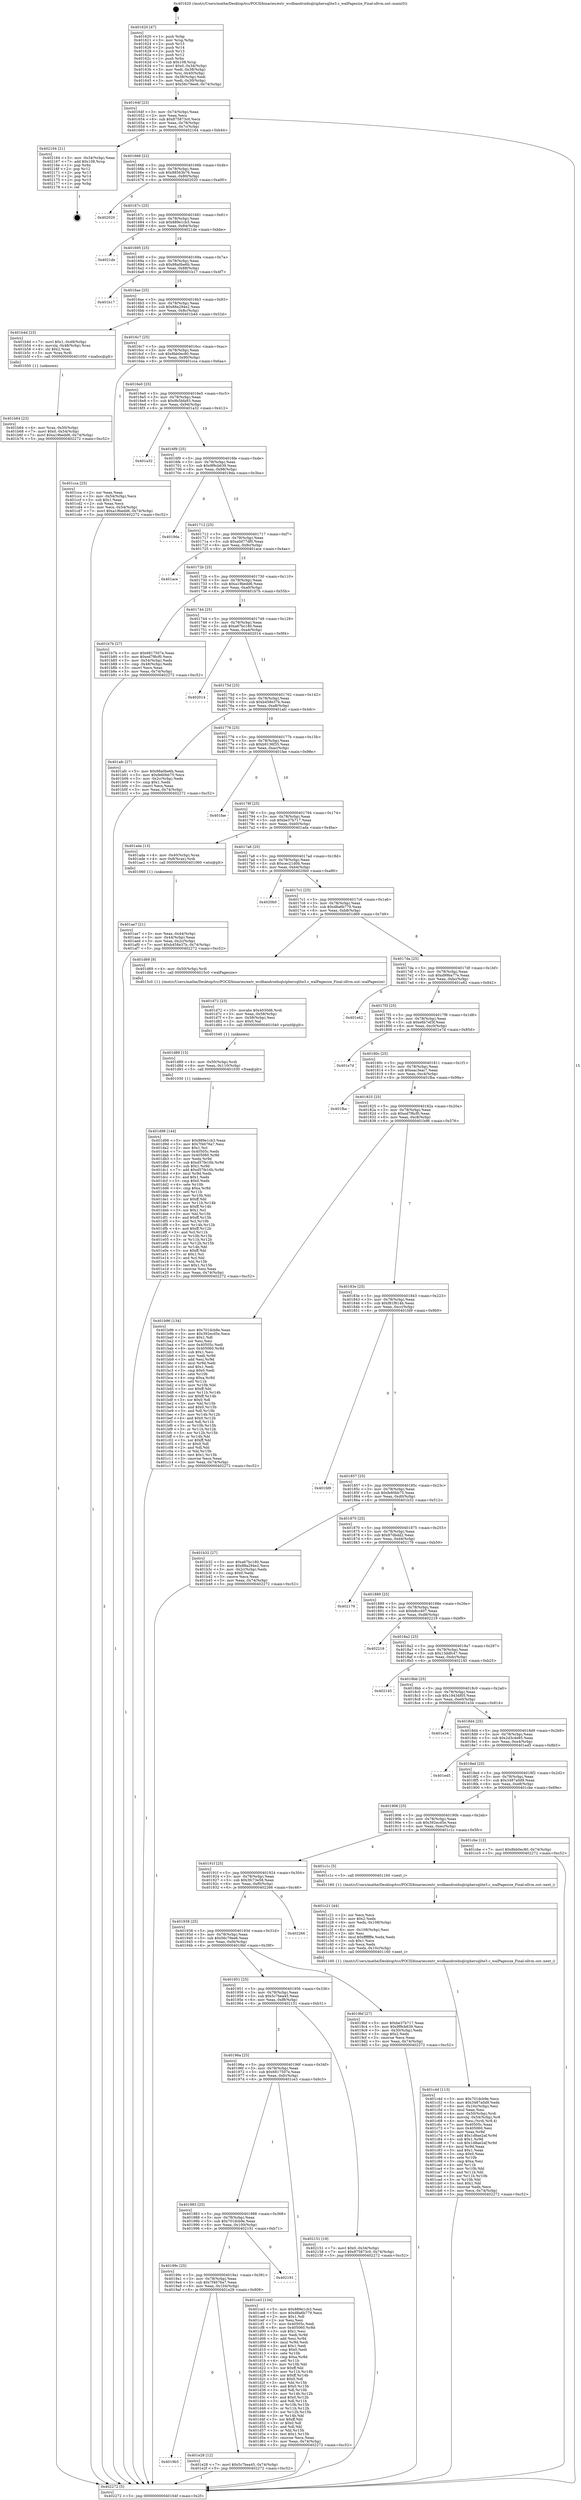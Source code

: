 digraph "0x401620" {
  label = "0x401620 (/mnt/c/Users/mathe/Desktop/tcc/POCII/binaries/extr_wcdbandroidsqlciphersqlite3.c_walPagesize_Final-ollvm.out::main(0))"
  labelloc = "t"
  node[shape=record]

  Entry [label="",width=0.3,height=0.3,shape=circle,fillcolor=black,style=filled]
  "0x40164f" [label="{
     0x40164f [23]\l
     | [instrs]\l
     &nbsp;&nbsp;0x40164f \<+3\>: mov -0x74(%rbp),%eax\l
     &nbsp;&nbsp;0x401652 \<+2\>: mov %eax,%ecx\l
     &nbsp;&nbsp;0x401654 \<+6\>: sub $0x875873c0,%ecx\l
     &nbsp;&nbsp;0x40165a \<+3\>: mov %eax,-0x78(%rbp)\l
     &nbsp;&nbsp;0x40165d \<+3\>: mov %ecx,-0x7c(%rbp)\l
     &nbsp;&nbsp;0x401660 \<+6\>: je 0000000000402164 \<main+0xb44\>\l
  }"]
  "0x402164" [label="{
     0x402164 [21]\l
     | [instrs]\l
     &nbsp;&nbsp;0x402164 \<+3\>: mov -0x34(%rbp),%eax\l
     &nbsp;&nbsp;0x402167 \<+7\>: add $0x108,%rsp\l
     &nbsp;&nbsp;0x40216e \<+1\>: pop %rbx\l
     &nbsp;&nbsp;0x40216f \<+2\>: pop %r12\l
     &nbsp;&nbsp;0x402171 \<+2\>: pop %r13\l
     &nbsp;&nbsp;0x402173 \<+2\>: pop %r14\l
     &nbsp;&nbsp;0x402175 \<+2\>: pop %r15\l
     &nbsp;&nbsp;0x402177 \<+1\>: pop %rbp\l
     &nbsp;&nbsp;0x402178 \<+1\>: ret\l
  }"]
  "0x401666" [label="{
     0x401666 [22]\l
     | [instrs]\l
     &nbsp;&nbsp;0x401666 \<+5\>: jmp 000000000040166b \<main+0x4b\>\l
     &nbsp;&nbsp;0x40166b \<+3\>: mov -0x78(%rbp),%eax\l
     &nbsp;&nbsp;0x40166e \<+5\>: sub $0x88563b76,%eax\l
     &nbsp;&nbsp;0x401673 \<+3\>: mov %eax,-0x80(%rbp)\l
     &nbsp;&nbsp;0x401676 \<+6\>: je 0000000000402020 \<main+0xa00\>\l
  }"]
  Exit [label="",width=0.3,height=0.3,shape=circle,fillcolor=black,style=filled,peripheries=2]
  "0x402020" [label="{
     0x402020\l
  }", style=dashed]
  "0x40167c" [label="{
     0x40167c [25]\l
     | [instrs]\l
     &nbsp;&nbsp;0x40167c \<+5\>: jmp 0000000000401681 \<main+0x61\>\l
     &nbsp;&nbsp;0x401681 \<+3\>: mov -0x78(%rbp),%eax\l
     &nbsp;&nbsp;0x401684 \<+5\>: sub $0x889e1cb3,%eax\l
     &nbsp;&nbsp;0x401689 \<+6\>: mov %eax,-0x84(%rbp)\l
     &nbsp;&nbsp;0x40168f \<+6\>: je 00000000004021de \<main+0xbbe\>\l
  }"]
  "0x4019b5" [label="{
     0x4019b5\l
  }", style=dashed]
  "0x4021de" [label="{
     0x4021de\l
  }", style=dashed]
  "0x401695" [label="{
     0x401695 [25]\l
     | [instrs]\l
     &nbsp;&nbsp;0x401695 \<+5\>: jmp 000000000040169a \<main+0x7a\>\l
     &nbsp;&nbsp;0x40169a \<+3\>: mov -0x78(%rbp),%eax\l
     &nbsp;&nbsp;0x40169d \<+5\>: sub $0x88a0be6b,%eax\l
     &nbsp;&nbsp;0x4016a2 \<+6\>: mov %eax,-0x88(%rbp)\l
     &nbsp;&nbsp;0x4016a8 \<+6\>: je 0000000000401b17 \<main+0x4f7\>\l
  }"]
  "0x401e28" [label="{
     0x401e28 [12]\l
     | [instrs]\l
     &nbsp;&nbsp;0x401e28 \<+7\>: movl $0x5c7bea45,-0x74(%rbp)\l
     &nbsp;&nbsp;0x401e2f \<+5\>: jmp 0000000000402272 \<main+0xc52\>\l
  }"]
  "0x401b17" [label="{
     0x401b17\l
  }", style=dashed]
  "0x4016ae" [label="{
     0x4016ae [25]\l
     | [instrs]\l
     &nbsp;&nbsp;0x4016ae \<+5\>: jmp 00000000004016b3 \<main+0x93\>\l
     &nbsp;&nbsp;0x4016b3 \<+3\>: mov -0x78(%rbp),%eax\l
     &nbsp;&nbsp;0x4016b6 \<+5\>: sub $0x88a294e2,%eax\l
     &nbsp;&nbsp;0x4016bb \<+6\>: mov %eax,-0x8c(%rbp)\l
     &nbsp;&nbsp;0x4016c1 \<+6\>: je 0000000000401b4d \<main+0x52d\>\l
  }"]
  "0x40199c" [label="{
     0x40199c [25]\l
     | [instrs]\l
     &nbsp;&nbsp;0x40199c \<+5\>: jmp 00000000004019a1 \<main+0x381\>\l
     &nbsp;&nbsp;0x4019a1 \<+3\>: mov -0x78(%rbp),%eax\l
     &nbsp;&nbsp;0x4019a4 \<+5\>: sub $0x7f4676a7,%eax\l
     &nbsp;&nbsp;0x4019a9 \<+6\>: mov %eax,-0x104(%rbp)\l
     &nbsp;&nbsp;0x4019af \<+6\>: je 0000000000401e28 \<main+0x808\>\l
  }"]
  "0x401b4d" [label="{
     0x401b4d [23]\l
     | [instrs]\l
     &nbsp;&nbsp;0x401b4d \<+7\>: movl $0x1,-0x48(%rbp)\l
     &nbsp;&nbsp;0x401b54 \<+4\>: movslq -0x48(%rbp),%rax\l
     &nbsp;&nbsp;0x401b58 \<+4\>: shl $0x2,%rax\l
     &nbsp;&nbsp;0x401b5c \<+3\>: mov %rax,%rdi\l
     &nbsp;&nbsp;0x401b5f \<+5\>: call 0000000000401050 \<malloc@plt\>\l
     | [calls]\l
     &nbsp;&nbsp;0x401050 \{1\} (unknown)\l
  }"]
  "0x4016c7" [label="{
     0x4016c7 [25]\l
     | [instrs]\l
     &nbsp;&nbsp;0x4016c7 \<+5\>: jmp 00000000004016cc \<main+0xac\>\l
     &nbsp;&nbsp;0x4016cc \<+3\>: mov -0x78(%rbp),%eax\l
     &nbsp;&nbsp;0x4016cf \<+5\>: sub $0x8bb0ec80,%eax\l
     &nbsp;&nbsp;0x4016d4 \<+6\>: mov %eax,-0x90(%rbp)\l
     &nbsp;&nbsp;0x4016da \<+6\>: je 0000000000401cca \<main+0x6aa\>\l
  }"]
  "0x402191" [label="{
     0x402191\l
  }", style=dashed]
  "0x401cca" [label="{
     0x401cca [25]\l
     | [instrs]\l
     &nbsp;&nbsp;0x401cca \<+2\>: xor %eax,%eax\l
     &nbsp;&nbsp;0x401ccc \<+3\>: mov -0x54(%rbp),%ecx\l
     &nbsp;&nbsp;0x401ccf \<+3\>: sub $0x1,%eax\l
     &nbsp;&nbsp;0x401cd2 \<+2\>: sub %eax,%ecx\l
     &nbsp;&nbsp;0x401cd4 \<+3\>: mov %ecx,-0x54(%rbp)\l
     &nbsp;&nbsp;0x401cd7 \<+7\>: movl $0xa19bedd6,-0x74(%rbp)\l
     &nbsp;&nbsp;0x401cde \<+5\>: jmp 0000000000402272 \<main+0xc52\>\l
  }"]
  "0x4016e0" [label="{
     0x4016e0 [25]\l
     | [instrs]\l
     &nbsp;&nbsp;0x4016e0 \<+5\>: jmp 00000000004016e5 \<main+0xc5\>\l
     &nbsp;&nbsp;0x4016e5 \<+3\>: mov -0x78(%rbp),%eax\l
     &nbsp;&nbsp;0x4016e8 \<+5\>: sub $0x9b5bfa93,%eax\l
     &nbsp;&nbsp;0x4016ed \<+6\>: mov %eax,-0x94(%rbp)\l
     &nbsp;&nbsp;0x4016f3 \<+6\>: je 0000000000401a32 \<main+0x412\>\l
  }"]
  "0x401d98" [label="{
     0x401d98 [144]\l
     | [instrs]\l
     &nbsp;&nbsp;0x401d98 \<+5\>: mov $0x889e1cb3,%eax\l
     &nbsp;&nbsp;0x401d9d \<+5\>: mov $0x7f4676a7,%esi\l
     &nbsp;&nbsp;0x401da2 \<+2\>: mov $0x1,%cl\l
     &nbsp;&nbsp;0x401da4 \<+7\>: mov 0x40505c,%edx\l
     &nbsp;&nbsp;0x401dab \<+8\>: mov 0x405060,%r8d\l
     &nbsp;&nbsp;0x401db3 \<+3\>: mov %edx,%r9d\l
     &nbsp;&nbsp;0x401db6 \<+7\>: sub $0xd57fe16b,%r9d\l
     &nbsp;&nbsp;0x401dbd \<+4\>: sub $0x1,%r9d\l
     &nbsp;&nbsp;0x401dc1 \<+7\>: add $0xd57fe16b,%r9d\l
     &nbsp;&nbsp;0x401dc8 \<+4\>: imul %r9d,%edx\l
     &nbsp;&nbsp;0x401dcc \<+3\>: and $0x1,%edx\l
     &nbsp;&nbsp;0x401dcf \<+3\>: cmp $0x0,%edx\l
     &nbsp;&nbsp;0x401dd2 \<+4\>: sete %r10b\l
     &nbsp;&nbsp;0x401dd6 \<+4\>: cmp $0xa,%r8d\l
     &nbsp;&nbsp;0x401dda \<+4\>: setl %r11b\l
     &nbsp;&nbsp;0x401dde \<+3\>: mov %r10b,%bl\l
     &nbsp;&nbsp;0x401de1 \<+3\>: xor $0xff,%bl\l
     &nbsp;&nbsp;0x401de4 \<+3\>: mov %r11b,%r14b\l
     &nbsp;&nbsp;0x401de7 \<+4\>: xor $0xff,%r14b\l
     &nbsp;&nbsp;0x401deb \<+3\>: xor $0x1,%cl\l
     &nbsp;&nbsp;0x401dee \<+3\>: mov %bl,%r15b\l
     &nbsp;&nbsp;0x401df1 \<+4\>: and $0xff,%r15b\l
     &nbsp;&nbsp;0x401df5 \<+3\>: and %cl,%r10b\l
     &nbsp;&nbsp;0x401df8 \<+3\>: mov %r14b,%r12b\l
     &nbsp;&nbsp;0x401dfb \<+4\>: and $0xff,%r12b\l
     &nbsp;&nbsp;0x401dff \<+3\>: and %cl,%r11b\l
     &nbsp;&nbsp;0x401e02 \<+3\>: or %r10b,%r15b\l
     &nbsp;&nbsp;0x401e05 \<+3\>: or %r11b,%r12b\l
     &nbsp;&nbsp;0x401e08 \<+3\>: xor %r12b,%r15b\l
     &nbsp;&nbsp;0x401e0b \<+3\>: or %r14b,%bl\l
     &nbsp;&nbsp;0x401e0e \<+3\>: xor $0xff,%bl\l
     &nbsp;&nbsp;0x401e11 \<+3\>: or $0x1,%cl\l
     &nbsp;&nbsp;0x401e14 \<+2\>: and %cl,%bl\l
     &nbsp;&nbsp;0x401e16 \<+3\>: or %bl,%r15b\l
     &nbsp;&nbsp;0x401e19 \<+4\>: test $0x1,%r15b\l
     &nbsp;&nbsp;0x401e1d \<+3\>: cmovne %esi,%eax\l
     &nbsp;&nbsp;0x401e20 \<+3\>: mov %eax,-0x74(%rbp)\l
     &nbsp;&nbsp;0x401e23 \<+5\>: jmp 0000000000402272 \<main+0xc52\>\l
  }"]
  "0x401a32" [label="{
     0x401a32\l
  }", style=dashed]
  "0x4016f9" [label="{
     0x4016f9 [25]\l
     | [instrs]\l
     &nbsp;&nbsp;0x4016f9 \<+5\>: jmp 00000000004016fe \<main+0xde\>\l
     &nbsp;&nbsp;0x4016fe \<+3\>: mov -0x78(%rbp),%eax\l
     &nbsp;&nbsp;0x401701 \<+5\>: sub $0x9f9cb639,%eax\l
     &nbsp;&nbsp;0x401706 \<+6\>: mov %eax,-0x98(%rbp)\l
     &nbsp;&nbsp;0x40170c \<+6\>: je 00000000004019da \<main+0x3ba\>\l
  }"]
  "0x401d89" [label="{
     0x401d89 [15]\l
     | [instrs]\l
     &nbsp;&nbsp;0x401d89 \<+4\>: mov -0x50(%rbp),%rdi\l
     &nbsp;&nbsp;0x401d8d \<+6\>: mov %eax,-0x110(%rbp)\l
     &nbsp;&nbsp;0x401d93 \<+5\>: call 0000000000401030 \<free@plt\>\l
     | [calls]\l
     &nbsp;&nbsp;0x401030 \{1\} (unknown)\l
  }"]
  "0x4019da" [label="{
     0x4019da\l
  }", style=dashed]
  "0x401712" [label="{
     0x401712 [25]\l
     | [instrs]\l
     &nbsp;&nbsp;0x401712 \<+5\>: jmp 0000000000401717 \<main+0xf7\>\l
     &nbsp;&nbsp;0x401717 \<+3\>: mov -0x78(%rbp),%eax\l
     &nbsp;&nbsp;0x40171a \<+5\>: sub $0xa0d77df0,%eax\l
     &nbsp;&nbsp;0x40171f \<+6\>: mov %eax,-0x9c(%rbp)\l
     &nbsp;&nbsp;0x401725 \<+6\>: je 0000000000401ace \<main+0x4ae\>\l
  }"]
  "0x401d72" [label="{
     0x401d72 [23]\l
     | [instrs]\l
     &nbsp;&nbsp;0x401d72 \<+10\>: movabs $0x4030d6,%rdi\l
     &nbsp;&nbsp;0x401d7c \<+3\>: mov %eax,-0x58(%rbp)\l
     &nbsp;&nbsp;0x401d7f \<+3\>: mov -0x58(%rbp),%esi\l
     &nbsp;&nbsp;0x401d82 \<+2\>: mov $0x0,%al\l
     &nbsp;&nbsp;0x401d84 \<+5\>: call 0000000000401040 \<printf@plt\>\l
     | [calls]\l
     &nbsp;&nbsp;0x401040 \{1\} (unknown)\l
  }"]
  "0x401ace" [label="{
     0x401ace\l
  }", style=dashed]
  "0x40172b" [label="{
     0x40172b [25]\l
     | [instrs]\l
     &nbsp;&nbsp;0x40172b \<+5\>: jmp 0000000000401730 \<main+0x110\>\l
     &nbsp;&nbsp;0x401730 \<+3\>: mov -0x78(%rbp),%eax\l
     &nbsp;&nbsp;0x401733 \<+5\>: sub $0xa19bedd6,%eax\l
     &nbsp;&nbsp;0x401738 \<+6\>: mov %eax,-0xa0(%rbp)\l
     &nbsp;&nbsp;0x40173e \<+6\>: je 0000000000401b7b \<main+0x55b\>\l
  }"]
  "0x401983" [label="{
     0x401983 [25]\l
     | [instrs]\l
     &nbsp;&nbsp;0x401983 \<+5\>: jmp 0000000000401988 \<main+0x368\>\l
     &nbsp;&nbsp;0x401988 \<+3\>: mov -0x78(%rbp),%eax\l
     &nbsp;&nbsp;0x40198b \<+5\>: sub $0x701dcb9e,%eax\l
     &nbsp;&nbsp;0x401990 \<+6\>: mov %eax,-0x100(%rbp)\l
     &nbsp;&nbsp;0x401996 \<+6\>: je 0000000000402191 \<main+0xb71\>\l
  }"]
  "0x401b7b" [label="{
     0x401b7b [27]\l
     | [instrs]\l
     &nbsp;&nbsp;0x401b7b \<+5\>: mov $0x6817507e,%eax\l
     &nbsp;&nbsp;0x401b80 \<+5\>: mov $0xed7f6cf0,%ecx\l
     &nbsp;&nbsp;0x401b85 \<+3\>: mov -0x54(%rbp),%edx\l
     &nbsp;&nbsp;0x401b88 \<+3\>: cmp -0x48(%rbp),%edx\l
     &nbsp;&nbsp;0x401b8b \<+3\>: cmovl %ecx,%eax\l
     &nbsp;&nbsp;0x401b8e \<+3\>: mov %eax,-0x74(%rbp)\l
     &nbsp;&nbsp;0x401b91 \<+5\>: jmp 0000000000402272 \<main+0xc52\>\l
  }"]
  "0x401744" [label="{
     0x401744 [25]\l
     | [instrs]\l
     &nbsp;&nbsp;0x401744 \<+5\>: jmp 0000000000401749 \<main+0x129\>\l
     &nbsp;&nbsp;0x401749 \<+3\>: mov -0x78(%rbp),%eax\l
     &nbsp;&nbsp;0x40174c \<+5\>: sub $0xa67bc180,%eax\l
     &nbsp;&nbsp;0x401751 \<+6\>: mov %eax,-0xa4(%rbp)\l
     &nbsp;&nbsp;0x401757 \<+6\>: je 0000000000402014 \<main+0x9f4\>\l
  }"]
  "0x401ce3" [label="{
     0x401ce3 [134]\l
     | [instrs]\l
     &nbsp;&nbsp;0x401ce3 \<+5\>: mov $0x889e1cb3,%eax\l
     &nbsp;&nbsp;0x401ce8 \<+5\>: mov $0xd8a6b779,%ecx\l
     &nbsp;&nbsp;0x401ced \<+2\>: mov $0x1,%dl\l
     &nbsp;&nbsp;0x401cef \<+2\>: xor %esi,%esi\l
     &nbsp;&nbsp;0x401cf1 \<+7\>: mov 0x40505c,%edi\l
     &nbsp;&nbsp;0x401cf8 \<+8\>: mov 0x405060,%r8d\l
     &nbsp;&nbsp;0x401d00 \<+3\>: sub $0x1,%esi\l
     &nbsp;&nbsp;0x401d03 \<+3\>: mov %edi,%r9d\l
     &nbsp;&nbsp;0x401d06 \<+3\>: add %esi,%r9d\l
     &nbsp;&nbsp;0x401d09 \<+4\>: imul %r9d,%edi\l
     &nbsp;&nbsp;0x401d0d \<+3\>: and $0x1,%edi\l
     &nbsp;&nbsp;0x401d10 \<+3\>: cmp $0x0,%edi\l
     &nbsp;&nbsp;0x401d13 \<+4\>: sete %r10b\l
     &nbsp;&nbsp;0x401d17 \<+4\>: cmp $0xa,%r8d\l
     &nbsp;&nbsp;0x401d1b \<+4\>: setl %r11b\l
     &nbsp;&nbsp;0x401d1f \<+3\>: mov %r10b,%bl\l
     &nbsp;&nbsp;0x401d22 \<+3\>: xor $0xff,%bl\l
     &nbsp;&nbsp;0x401d25 \<+3\>: mov %r11b,%r14b\l
     &nbsp;&nbsp;0x401d28 \<+4\>: xor $0xff,%r14b\l
     &nbsp;&nbsp;0x401d2c \<+3\>: xor $0x0,%dl\l
     &nbsp;&nbsp;0x401d2f \<+3\>: mov %bl,%r15b\l
     &nbsp;&nbsp;0x401d32 \<+4\>: and $0x0,%r15b\l
     &nbsp;&nbsp;0x401d36 \<+3\>: and %dl,%r10b\l
     &nbsp;&nbsp;0x401d39 \<+3\>: mov %r14b,%r12b\l
     &nbsp;&nbsp;0x401d3c \<+4\>: and $0x0,%r12b\l
     &nbsp;&nbsp;0x401d40 \<+3\>: and %dl,%r11b\l
     &nbsp;&nbsp;0x401d43 \<+3\>: or %r10b,%r15b\l
     &nbsp;&nbsp;0x401d46 \<+3\>: or %r11b,%r12b\l
     &nbsp;&nbsp;0x401d49 \<+3\>: xor %r12b,%r15b\l
     &nbsp;&nbsp;0x401d4c \<+3\>: or %r14b,%bl\l
     &nbsp;&nbsp;0x401d4f \<+3\>: xor $0xff,%bl\l
     &nbsp;&nbsp;0x401d52 \<+3\>: or $0x0,%dl\l
     &nbsp;&nbsp;0x401d55 \<+2\>: and %dl,%bl\l
     &nbsp;&nbsp;0x401d57 \<+3\>: or %bl,%r15b\l
     &nbsp;&nbsp;0x401d5a \<+4\>: test $0x1,%r15b\l
     &nbsp;&nbsp;0x401d5e \<+3\>: cmovne %ecx,%eax\l
     &nbsp;&nbsp;0x401d61 \<+3\>: mov %eax,-0x74(%rbp)\l
     &nbsp;&nbsp;0x401d64 \<+5\>: jmp 0000000000402272 \<main+0xc52\>\l
  }"]
  "0x402014" [label="{
     0x402014\l
  }", style=dashed]
  "0x40175d" [label="{
     0x40175d [25]\l
     | [instrs]\l
     &nbsp;&nbsp;0x40175d \<+5\>: jmp 0000000000401762 \<main+0x142\>\l
     &nbsp;&nbsp;0x401762 \<+3\>: mov -0x78(%rbp),%eax\l
     &nbsp;&nbsp;0x401765 \<+5\>: sub $0xb458e37b,%eax\l
     &nbsp;&nbsp;0x40176a \<+6\>: mov %eax,-0xa8(%rbp)\l
     &nbsp;&nbsp;0x401770 \<+6\>: je 0000000000401afc \<main+0x4dc\>\l
  }"]
  "0x40196a" [label="{
     0x40196a [25]\l
     | [instrs]\l
     &nbsp;&nbsp;0x40196a \<+5\>: jmp 000000000040196f \<main+0x34f\>\l
     &nbsp;&nbsp;0x40196f \<+3\>: mov -0x78(%rbp),%eax\l
     &nbsp;&nbsp;0x401972 \<+5\>: sub $0x6817507e,%eax\l
     &nbsp;&nbsp;0x401977 \<+6\>: mov %eax,-0xfc(%rbp)\l
     &nbsp;&nbsp;0x40197d \<+6\>: je 0000000000401ce3 \<main+0x6c3\>\l
  }"]
  "0x401afc" [label="{
     0x401afc [27]\l
     | [instrs]\l
     &nbsp;&nbsp;0x401afc \<+5\>: mov $0x88a0be6b,%eax\l
     &nbsp;&nbsp;0x401b01 \<+5\>: mov $0xfe60bb75,%ecx\l
     &nbsp;&nbsp;0x401b06 \<+3\>: mov -0x2c(%rbp),%edx\l
     &nbsp;&nbsp;0x401b09 \<+3\>: cmp $0x1,%edx\l
     &nbsp;&nbsp;0x401b0c \<+3\>: cmovl %ecx,%eax\l
     &nbsp;&nbsp;0x401b0f \<+3\>: mov %eax,-0x74(%rbp)\l
     &nbsp;&nbsp;0x401b12 \<+5\>: jmp 0000000000402272 \<main+0xc52\>\l
  }"]
  "0x401776" [label="{
     0x401776 [25]\l
     | [instrs]\l
     &nbsp;&nbsp;0x401776 \<+5\>: jmp 000000000040177b \<main+0x15b\>\l
     &nbsp;&nbsp;0x40177b \<+3\>: mov -0x78(%rbp),%eax\l
     &nbsp;&nbsp;0x40177e \<+5\>: sub $0xb9136f35,%eax\l
     &nbsp;&nbsp;0x401783 \<+6\>: mov %eax,-0xac(%rbp)\l
     &nbsp;&nbsp;0x401789 \<+6\>: je 0000000000401fae \<main+0x98e\>\l
  }"]
  "0x402151" [label="{
     0x402151 [19]\l
     | [instrs]\l
     &nbsp;&nbsp;0x402151 \<+7\>: movl $0x0,-0x34(%rbp)\l
     &nbsp;&nbsp;0x402158 \<+7\>: movl $0x875873c0,-0x74(%rbp)\l
     &nbsp;&nbsp;0x40215f \<+5\>: jmp 0000000000402272 \<main+0xc52\>\l
  }"]
  "0x401fae" [label="{
     0x401fae\l
  }", style=dashed]
  "0x40178f" [label="{
     0x40178f [25]\l
     | [instrs]\l
     &nbsp;&nbsp;0x40178f \<+5\>: jmp 0000000000401794 \<main+0x174\>\l
     &nbsp;&nbsp;0x401794 \<+3\>: mov -0x78(%rbp),%eax\l
     &nbsp;&nbsp;0x401797 \<+5\>: sub $0xbe37b717,%eax\l
     &nbsp;&nbsp;0x40179c \<+6\>: mov %eax,-0xb0(%rbp)\l
     &nbsp;&nbsp;0x4017a2 \<+6\>: je 0000000000401ada \<main+0x4ba\>\l
  }"]
  "0x401c4d" [label="{
     0x401c4d [113]\l
     | [instrs]\l
     &nbsp;&nbsp;0x401c4d \<+5\>: mov $0x701dcb9e,%ecx\l
     &nbsp;&nbsp;0x401c52 \<+5\>: mov $0x3487a0d9,%edx\l
     &nbsp;&nbsp;0x401c57 \<+6\>: mov -0x10c(%rbp),%esi\l
     &nbsp;&nbsp;0x401c5d \<+3\>: imul %eax,%esi\l
     &nbsp;&nbsp;0x401c60 \<+4\>: mov -0x50(%rbp),%rdi\l
     &nbsp;&nbsp;0x401c64 \<+4\>: movslq -0x54(%rbp),%r8\l
     &nbsp;&nbsp;0x401c68 \<+4\>: mov %esi,(%rdi,%r8,4)\l
     &nbsp;&nbsp;0x401c6c \<+7\>: mov 0x40505c,%eax\l
     &nbsp;&nbsp;0x401c73 \<+7\>: mov 0x405060,%esi\l
     &nbsp;&nbsp;0x401c7a \<+3\>: mov %eax,%r9d\l
     &nbsp;&nbsp;0x401c7d \<+7\>: add $0x1d8ae2af,%r9d\l
     &nbsp;&nbsp;0x401c84 \<+4\>: sub $0x1,%r9d\l
     &nbsp;&nbsp;0x401c88 \<+7\>: sub $0x1d8ae2af,%r9d\l
     &nbsp;&nbsp;0x401c8f \<+4\>: imul %r9d,%eax\l
     &nbsp;&nbsp;0x401c93 \<+3\>: and $0x1,%eax\l
     &nbsp;&nbsp;0x401c96 \<+3\>: cmp $0x0,%eax\l
     &nbsp;&nbsp;0x401c99 \<+4\>: sete %r10b\l
     &nbsp;&nbsp;0x401c9d \<+3\>: cmp $0xa,%esi\l
     &nbsp;&nbsp;0x401ca0 \<+4\>: setl %r11b\l
     &nbsp;&nbsp;0x401ca4 \<+3\>: mov %r10b,%bl\l
     &nbsp;&nbsp;0x401ca7 \<+3\>: and %r11b,%bl\l
     &nbsp;&nbsp;0x401caa \<+3\>: xor %r11b,%r10b\l
     &nbsp;&nbsp;0x401cad \<+3\>: or %r10b,%bl\l
     &nbsp;&nbsp;0x401cb0 \<+3\>: test $0x1,%bl\l
     &nbsp;&nbsp;0x401cb3 \<+3\>: cmovne %edx,%ecx\l
     &nbsp;&nbsp;0x401cb6 \<+3\>: mov %ecx,-0x74(%rbp)\l
     &nbsp;&nbsp;0x401cb9 \<+5\>: jmp 0000000000402272 \<main+0xc52\>\l
  }"]
  "0x401ada" [label="{
     0x401ada [13]\l
     | [instrs]\l
     &nbsp;&nbsp;0x401ada \<+4\>: mov -0x40(%rbp),%rax\l
     &nbsp;&nbsp;0x401ade \<+4\>: mov 0x8(%rax),%rdi\l
     &nbsp;&nbsp;0x401ae2 \<+5\>: call 0000000000401060 \<atoi@plt\>\l
     | [calls]\l
     &nbsp;&nbsp;0x401060 \{1\} (unknown)\l
  }"]
  "0x4017a8" [label="{
     0x4017a8 [25]\l
     | [instrs]\l
     &nbsp;&nbsp;0x4017a8 \<+5\>: jmp 00000000004017ad \<main+0x18d\>\l
     &nbsp;&nbsp;0x4017ad \<+3\>: mov -0x78(%rbp),%eax\l
     &nbsp;&nbsp;0x4017b0 \<+5\>: sub $0xcec21d0b,%eax\l
     &nbsp;&nbsp;0x4017b5 \<+6\>: mov %eax,-0xb4(%rbp)\l
     &nbsp;&nbsp;0x4017bb \<+6\>: je 00000000004020b0 \<main+0xa90\>\l
  }"]
  "0x401c21" [label="{
     0x401c21 [44]\l
     | [instrs]\l
     &nbsp;&nbsp;0x401c21 \<+2\>: xor %ecx,%ecx\l
     &nbsp;&nbsp;0x401c23 \<+5\>: mov $0x2,%edx\l
     &nbsp;&nbsp;0x401c28 \<+6\>: mov %edx,-0x108(%rbp)\l
     &nbsp;&nbsp;0x401c2e \<+1\>: cltd\l
     &nbsp;&nbsp;0x401c2f \<+6\>: mov -0x108(%rbp),%esi\l
     &nbsp;&nbsp;0x401c35 \<+2\>: idiv %esi\l
     &nbsp;&nbsp;0x401c37 \<+6\>: imul $0xfffffffe,%edx,%edx\l
     &nbsp;&nbsp;0x401c3d \<+3\>: sub $0x1,%ecx\l
     &nbsp;&nbsp;0x401c40 \<+2\>: sub %ecx,%edx\l
     &nbsp;&nbsp;0x401c42 \<+6\>: mov %edx,-0x10c(%rbp)\l
     &nbsp;&nbsp;0x401c48 \<+5\>: call 0000000000401160 \<next_i\>\l
     | [calls]\l
     &nbsp;&nbsp;0x401160 \{1\} (/mnt/c/Users/mathe/Desktop/tcc/POCII/binaries/extr_wcdbandroidsqlciphersqlite3.c_walPagesize_Final-ollvm.out::next_i)\l
  }"]
  "0x4020b0" [label="{
     0x4020b0\l
  }", style=dashed]
  "0x4017c1" [label="{
     0x4017c1 [25]\l
     | [instrs]\l
     &nbsp;&nbsp;0x4017c1 \<+5\>: jmp 00000000004017c6 \<main+0x1a6\>\l
     &nbsp;&nbsp;0x4017c6 \<+3\>: mov -0x78(%rbp),%eax\l
     &nbsp;&nbsp;0x4017c9 \<+5\>: sub $0xd8a6b779,%eax\l
     &nbsp;&nbsp;0x4017ce \<+6\>: mov %eax,-0xb8(%rbp)\l
     &nbsp;&nbsp;0x4017d4 \<+6\>: je 0000000000401d69 \<main+0x749\>\l
  }"]
  "0x401b64" [label="{
     0x401b64 [23]\l
     | [instrs]\l
     &nbsp;&nbsp;0x401b64 \<+4\>: mov %rax,-0x50(%rbp)\l
     &nbsp;&nbsp;0x401b68 \<+7\>: movl $0x0,-0x54(%rbp)\l
     &nbsp;&nbsp;0x401b6f \<+7\>: movl $0xa19bedd6,-0x74(%rbp)\l
     &nbsp;&nbsp;0x401b76 \<+5\>: jmp 0000000000402272 \<main+0xc52\>\l
  }"]
  "0x401d69" [label="{
     0x401d69 [9]\l
     | [instrs]\l
     &nbsp;&nbsp;0x401d69 \<+4\>: mov -0x50(%rbp),%rdi\l
     &nbsp;&nbsp;0x401d6d \<+5\>: call 00000000004015c0 \<walPagesize\>\l
     | [calls]\l
     &nbsp;&nbsp;0x4015c0 \{1\} (/mnt/c/Users/mathe/Desktop/tcc/POCII/binaries/extr_wcdbandroidsqlciphersqlite3.c_walPagesize_Final-ollvm.out::walPagesize)\l
  }"]
  "0x4017da" [label="{
     0x4017da [25]\l
     | [instrs]\l
     &nbsp;&nbsp;0x4017da \<+5\>: jmp 00000000004017df \<main+0x1bf\>\l
     &nbsp;&nbsp;0x4017df \<+3\>: mov -0x78(%rbp),%eax\l
     &nbsp;&nbsp;0x4017e2 \<+5\>: sub $0xd99ba77e,%eax\l
     &nbsp;&nbsp;0x4017e7 \<+6\>: mov %eax,-0xbc(%rbp)\l
     &nbsp;&nbsp;0x4017ed \<+6\>: je 0000000000401e62 \<main+0x842\>\l
  }"]
  "0x401ae7" [label="{
     0x401ae7 [21]\l
     | [instrs]\l
     &nbsp;&nbsp;0x401ae7 \<+3\>: mov %eax,-0x44(%rbp)\l
     &nbsp;&nbsp;0x401aea \<+3\>: mov -0x44(%rbp),%eax\l
     &nbsp;&nbsp;0x401aed \<+3\>: mov %eax,-0x2c(%rbp)\l
     &nbsp;&nbsp;0x401af0 \<+7\>: movl $0xb458e37b,-0x74(%rbp)\l
     &nbsp;&nbsp;0x401af7 \<+5\>: jmp 0000000000402272 \<main+0xc52\>\l
  }"]
  "0x401e62" [label="{
     0x401e62\l
  }", style=dashed]
  "0x4017f3" [label="{
     0x4017f3 [25]\l
     | [instrs]\l
     &nbsp;&nbsp;0x4017f3 \<+5\>: jmp 00000000004017f8 \<main+0x1d8\>\l
     &nbsp;&nbsp;0x4017f8 \<+3\>: mov -0x78(%rbp),%eax\l
     &nbsp;&nbsp;0x4017fb \<+5\>: sub $0xe6b7ef3f,%eax\l
     &nbsp;&nbsp;0x401800 \<+6\>: mov %eax,-0xc0(%rbp)\l
     &nbsp;&nbsp;0x401806 \<+6\>: je 0000000000401e7d \<main+0x85d\>\l
  }"]
  "0x401620" [label="{
     0x401620 [47]\l
     | [instrs]\l
     &nbsp;&nbsp;0x401620 \<+1\>: push %rbp\l
     &nbsp;&nbsp;0x401621 \<+3\>: mov %rsp,%rbp\l
     &nbsp;&nbsp;0x401624 \<+2\>: push %r15\l
     &nbsp;&nbsp;0x401626 \<+2\>: push %r14\l
     &nbsp;&nbsp;0x401628 \<+2\>: push %r13\l
     &nbsp;&nbsp;0x40162a \<+2\>: push %r12\l
     &nbsp;&nbsp;0x40162c \<+1\>: push %rbx\l
     &nbsp;&nbsp;0x40162d \<+7\>: sub $0x108,%rsp\l
     &nbsp;&nbsp;0x401634 \<+7\>: movl $0x0,-0x34(%rbp)\l
     &nbsp;&nbsp;0x40163b \<+3\>: mov %edi,-0x38(%rbp)\l
     &nbsp;&nbsp;0x40163e \<+4\>: mov %rsi,-0x40(%rbp)\l
     &nbsp;&nbsp;0x401642 \<+3\>: mov -0x38(%rbp),%edi\l
     &nbsp;&nbsp;0x401645 \<+3\>: mov %edi,-0x30(%rbp)\l
     &nbsp;&nbsp;0x401648 \<+7\>: movl $0x56c79ee6,-0x74(%rbp)\l
  }"]
  "0x401e7d" [label="{
     0x401e7d\l
  }", style=dashed]
  "0x40180c" [label="{
     0x40180c [25]\l
     | [instrs]\l
     &nbsp;&nbsp;0x40180c \<+5\>: jmp 0000000000401811 \<main+0x1f1\>\l
     &nbsp;&nbsp;0x401811 \<+3\>: mov -0x78(%rbp),%eax\l
     &nbsp;&nbsp;0x401814 \<+5\>: sub $0xeac3eac7,%eax\l
     &nbsp;&nbsp;0x401819 \<+6\>: mov %eax,-0xc4(%rbp)\l
     &nbsp;&nbsp;0x40181f \<+6\>: je 0000000000401fba \<main+0x99a\>\l
  }"]
  "0x402272" [label="{
     0x402272 [5]\l
     | [instrs]\l
     &nbsp;&nbsp;0x402272 \<+5\>: jmp 000000000040164f \<main+0x2f\>\l
  }"]
  "0x401fba" [label="{
     0x401fba\l
  }", style=dashed]
  "0x401825" [label="{
     0x401825 [25]\l
     | [instrs]\l
     &nbsp;&nbsp;0x401825 \<+5\>: jmp 000000000040182a \<main+0x20a\>\l
     &nbsp;&nbsp;0x40182a \<+3\>: mov -0x78(%rbp),%eax\l
     &nbsp;&nbsp;0x40182d \<+5\>: sub $0xed7f6cf0,%eax\l
     &nbsp;&nbsp;0x401832 \<+6\>: mov %eax,-0xc8(%rbp)\l
     &nbsp;&nbsp;0x401838 \<+6\>: je 0000000000401b96 \<main+0x576\>\l
  }"]
  "0x401951" [label="{
     0x401951 [25]\l
     | [instrs]\l
     &nbsp;&nbsp;0x401951 \<+5\>: jmp 0000000000401956 \<main+0x336\>\l
     &nbsp;&nbsp;0x401956 \<+3\>: mov -0x78(%rbp),%eax\l
     &nbsp;&nbsp;0x401959 \<+5\>: sub $0x5c7bea45,%eax\l
     &nbsp;&nbsp;0x40195e \<+6\>: mov %eax,-0xf8(%rbp)\l
     &nbsp;&nbsp;0x401964 \<+6\>: je 0000000000402151 \<main+0xb31\>\l
  }"]
  "0x401b96" [label="{
     0x401b96 [134]\l
     | [instrs]\l
     &nbsp;&nbsp;0x401b96 \<+5\>: mov $0x701dcb9e,%eax\l
     &nbsp;&nbsp;0x401b9b \<+5\>: mov $0x392ecd5e,%ecx\l
     &nbsp;&nbsp;0x401ba0 \<+2\>: mov $0x1,%dl\l
     &nbsp;&nbsp;0x401ba2 \<+2\>: xor %esi,%esi\l
     &nbsp;&nbsp;0x401ba4 \<+7\>: mov 0x40505c,%edi\l
     &nbsp;&nbsp;0x401bab \<+8\>: mov 0x405060,%r8d\l
     &nbsp;&nbsp;0x401bb3 \<+3\>: sub $0x1,%esi\l
     &nbsp;&nbsp;0x401bb6 \<+3\>: mov %edi,%r9d\l
     &nbsp;&nbsp;0x401bb9 \<+3\>: add %esi,%r9d\l
     &nbsp;&nbsp;0x401bbc \<+4\>: imul %r9d,%edi\l
     &nbsp;&nbsp;0x401bc0 \<+3\>: and $0x1,%edi\l
     &nbsp;&nbsp;0x401bc3 \<+3\>: cmp $0x0,%edi\l
     &nbsp;&nbsp;0x401bc6 \<+4\>: sete %r10b\l
     &nbsp;&nbsp;0x401bca \<+4\>: cmp $0xa,%r8d\l
     &nbsp;&nbsp;0x401bce \<+4\>: setl %r11b\l
     &nbsp;&nbsp;0x401bd2 \<+3\>: mov %r10b,%bl\l
     &nbsp;&nbsp;0x401bd5 \<+3\>: xor $0xff,%bl\l
     &nbsp;&nbsp;0x401bd8 \<+3\>: mov %r11b,%r14b\l
     &nbsp;&nbsp;0x401bdb \<+4\>: xor $0xff,%r14b\l
     &nbsp;&nbsp;0x401bdf \<+3\>: xor $0x0,%dl\l
     &nbsp;&nbsp;0x401be2 \<+3\>: mov %bl,%r15b\l
     &nbsp;&nbsp;0x401be5 \<+4\>: and $0x0,%r15b\l
     &nbsp;&nbsp;0x401be9 \<+3\>: and %dl,%r10b\l
     &nbsp;&nbsp;0x401bec \<+3\>: mov %r14b,%r12b\l
     &nbsp;&nbsp;0x401bef \<+4\>: and $0x0,%r12b\l
     &nbsp;&nbsp;0x401bf3 \<+3\>: and %dl,%r11b\l
     &nbsp;&nbsp;0x401bf6 \<+3\>: or %r10b,%r15b\l
     &nbsp;&nbsp;0x401bf9 \<+3\>: or %r11b,%r12b\l
     &nbsp;&nbsp;0x401bfc \<+3\>: xor %r12b,%r15b\l
     &nbsp;&nbsp;0x401bff \<+3\>: or %r14b,%bl\l
     &nbsp;&nbsp;0x401c02 \<+3\>: xor $0xff,%bl\l
     &nbsp;&nbsp;0x401c05 \<+3\>: or $0x0,%dl\l
     &nbsp;&nbsp;0x401c08 \<+2\>: and %dl,%bl\l
     &nbsp;&nbsp;0x401c0a \<+3\>: or %bl,%r15b\l
     &nbsp;&nbsp;0x401c0d \<+4\>: test $0x1,%r15b\l
     &nbsp;&nbsp;0x401c11 \<+3\>: cmovne %ecx,%eax\l
     &nbsp;&nbsp;0x401c14 \<+3\>: mov %eax,-0x74(%rbp)\l
     &nbsp;&nbsp;0x401c17 \<+5\>: jmp 0000000000402272 \<main+0xc52\>\l
  }"]
  "0x40183e" [label="{
     0x40183e [25]\l
     | [instrs]\l
     &nbsp;&nbsp;0x40183e \<+5\>: jmp 0000000000401843 \<main+0x223\>\l
     &nbsp;&nbsp;0x401843 \<+3\>: mov -0x78(%rbp),%eax\l
     &nbsp;&nbsp;0x401846 \<+5\>: sub $0xf81f814b,%eax\l
     &nbsp;&nbsp;0x40184b \<+6\>: mov %eax,-0xcc(%rbp)\l
     &nbsp;&nbsp;0x401851 \<+6\>: je 0000000000401fd9 \<main+0x9b9\>\l
  }"]
  "0x4019bf" [label="{
     0x4019bf [27]\l
     | [instrs]\l
     &nbsp;&nbsp;0x4019bf \<+5\>: mov $0xbe37b717,%eax\l
     &nbsp;&nbsp;0x4019c4 \<+5\>: mov $0x9f9cb639,%ecx\l
     &nbsp;&nbsp;0x4019c9 \<+3\>: mov -0x30(%rbp),%edx\l
     &nbsp;&nbsp;0x4019cc \<+3\>: cmp $0x2,%edx\l
     &nbsp;&nbsp;0x4019cf \<+3\>: cmovne %ecx,%eax\l
     &nbsp;&nbsp;0x4019d2 \<+3\>: mov %eax,-0x74(%rbp)\l
     &nbsp;&nbsp;0x4019d5 \<+5\>: jmp 0000000000402272 \<main+0xc52\>\l
  }"]
  "0x401fd9" [label="{
     0x401fd9\l
  }", style=dashed]
  "0x401857" [label="{
     0x401857 [25]\l
     | [instrs]\l
     &nbsp;&nbsp;0x401857 \<+5\>: jmp 000000000040185c \<main+0x23c\>\l
     &nbsp;&nbsp;0x40185c \<+3\>: mov -0x78(%rbp),%eax\l
     &nbsp;&nbsp;0x40185f \<+5\>: sub $0xfe60bb75,%eax\l
     &nbsp;&nbsp;0x401864 \<+6\>: mov %eax,-0xd0(%rbp)\l
     &nbsp;&nbsp;0x40186a \<+6\>: je 0000000000401b32 \<main+0x512\>\l
  }"]
  "0x401938" [label="{
     0x401938 [25]\l
     | [instrs]\l
     &nbsp;&nbsp;0x401938 \<+5\>: jmp 000000000040193d \<main+0x31d\>\l
     &nbsp;&nbsp;0x40193d \<+3\>: mov -0x78(%rbp),%eax\l
     &nbsp;&nbsp;0x401940 \<+5\>: sub $0x56c79ee6,%eax\l
     &nbsp;&nbsp;0x401945 \<+6\>: mov %eax,-0xf4(%rbp)\l
     &nbsp;&nbsp;0x40194b \<+6\>: je 00000000004019bf \<main+0x39f\>\l
  }"]
  "0x401b32" [label="{
     0x401b32 [27]\l
     | [instrs]\l
     &nbsp;&nbsp;0x401b32 \<+5\>: mov $0xa67bc180,%eax\l
     &nbsp;&nbsp;0x401b37 \<+5\>: mov $0x88a294e2,%ecx\l
     &nbsp;&nbsp;0x401b3c \<+3\>: mov -0x2c(%rbp),%edx\l
     &nbsp;&nbsp;0x401b3f \<+3\>: cmp $0x0,%edx\l
     &nbsp;&nbsp;0x401b42 \<+3\>: cmove %ecx,%eax\l
     &nbsp;&nbsp;0x401b45 \<+3\>: mov %eax,-0x74(%rbp)\l
     &nbsp;&nbsp;0x401b48 \<+5\>: jmp 0000000000402272 \<main+0xc52\>\l
  }"]
  "0x401870" [label="{
     0x401870 [25]\l
     | [instrs]\l
     &nbsp;&nbsp;0x401870 \<+5\>: jmp 0000000000401875 \<main+0x255\>\l
     &nbsp;&nbsp;0x401875 \<+3\>: mov -0x78(%rbp),%eax\l
     &nbsp;&nbsp;0x401878 \<+5\>: sub $0x87dbdd2,%eax\l
     &nbsp;&nbsp;0x40187d \<+6\>: mov %eax,-0xd4(%rbp)\l
     &nbsp;&nbsp;0x401883 \<+6\>: je 0000000000402179 \<main+0xb59\>\l
  }"]
  "0x402266" [label="{
     0x402266\l
  }", style=dashed]
  "0x402179" [label="{
     0x402179\l
  }", style=dashed]
  "0x401889" [label="{
     0x401889 [25]\l
     | [instrs]\l
     &nbsp;&nbsp;0x401889 \<+5\>: jmp 000000000040188e \<main+0x26e\>\l
     &nbsp;&nbsp;0x40188e \<+3\>: mov -0x78(%rbp),%eax\l
     &nbsp;&nbsp;0x401891 \<+5\>: sub $0xb8cc407,%eax\l
     &nbsp;&nbsp;0x401896 \<+6\>: mov %eax,-0xd8(%rbp)\l
     &nbsp;&nbsp;0x40189c \<+6\>: je 0000000000402219 \<main+0xbf9\>\l
  }"]
  "0x40191f" [label="{
     0x40191f [25]\l
     | [instrs]\l
     &nbsp;&nbsp;0x40191f \<+5\>: jmp 0000000000401924 \<main+0x304\>\l
     &nbsp;&nbsp;0x401924 \<+3\>: mov -0x78(%rbp),%eax\l
     &nbsp;&nbsp;0x401927 \<+5\>: sub $0x3fc73e58,%eax\l
     &nbsp;&nbsp;0x40192c \<+6\>: mov %eax,-0xf0(%rbp)\l
     &nbsp;&nbsp;0x401932 \<+6\>: je 0000000000402266 \<main+0xc46\>\l
  }"]
  "0x402219" [label="{
     0x402219\l
  }", style=dashed]
  "0x4018a2" [label="{
     0x4018a2 [25]\l
     | [instrs]\l
     &nbsp;&nbsp;0x4018a2 \<+5\>: jmp 00000000004018a7 \<main+0x287\>\l
     &nbsp;&nbsp;0x4018a7 \<+3\>: mov -0x78(%rbp),%eax\l
     &nbsp;&nbsp;0x4018aa \<+5\>: sub $0x13ddfc47,%eax\l
     &nbsp;&nbsp;0x4018af \<+6\>: mov %eax,-0xdc(%rbp)\l
     &nbsp;&nbsp;0x4018b5 \<+6\>: je 0000000000402145 \<main+0xb25\>\l
  }"]
  "0x401c1c" [label="{
     0x401c1c [5]\l
     | [instrs]\l
     &nbsp;&nbsp;0x401c1c \<+5\>: call 0000000000401160 \<next_i\>\l
     | [calls]\l
     &nbsp;&nbsp;0x401160 \{1\} (/mnt/c/Users/mathe/Desktop/tcc/POCII/binaries/extr_wcdbandroidsqlciphersqlite3.c_walPagesize_Final-ollvm.out::next_i)\l
  }"]
  "0x402145" [label="{
     0x402145\l
  }", style=dashed]
  "0x4018bb" [label="{
     0x4018bb [25]\l
     | [instrs]\l
     &nbsp;&nbsp;0x4018bb \<+5\>: jmp 00000000004018c0 \<main+0x2a0\>\l
     &nbsp;&nbsp;0x4018c0 \<+3\>: mov -0x78(%rbp),%eax\l
     &nbsp;&nbsp;0x4018c3 \<+5\>: sub $0x19434f05,%eax\l
     &nbsp;&nbsp;0x4018c8 \<+6\>: mov %eax,-0xe0(%rbp)\l
     &nbsp;&nbsp;0x4018ce \<+6\>: je 0000000000401e34 \<main+0x814\>\l
  }"]
  "0x401906" [label="{
     0x401906 [25]\l
     | [instrs]\l
     &nbsp;&nbsp;0x401906 \<+5\>: jmp 000000000040190b \<main+0x2eb\>\l
     &nbsp;&nbsp;0x40190b \<+3\>: mov -0x78(%rbp),%eax\l
     &nbsp;&nbsp;0x40190e \<+5\>: sub $0x392ecd5e,%eax\l
     &nbsp;&nbsp;0x401913 \<+6\>: mov %eax,-0xec(%rbp)\l
     &nbsp;&nbsp;0x401919 \<+6\>: je 0000000000401c1c \<main+0x5fc\>\l
  }"]
  "0x401e34" [label="{
     0x401e34\l
  }", style=dashed]
  "0x4018d4" [label="{
     0x4018d4 [25]\l
     | [instrs]\l
     &nbsp;&nbsp;0x4018d4 \<+5\>: jmp 00000000004018d9 \<main+0x2b9\>\l
     &nbsp;&nbsp;0x4018d9 \<+3\>: mov -0x78(%rbp),%eax\l
     &nbsp;&nbsp;0x4018dc \<+5\>: sub $0x2d3c4e85,%eax\l
     &nbsp;&nbsp;0x4018e1 \<+6\>: mov %eax,-0xe4(%rbp)\l
     &nbsp;&nbsp;0x4018e7 \<+6\>: je 0000000000401ed5 \<main+0x8b5\>\l
  }"]
  "0x401cbe" [label="{
     0x401cbe [12]\l
     | [instrs]\l
     &nbsp;&nbsp;0x401cbe \<+7\>: movl $0x8bb0ec80,-0x74(%rbp)\l
     &nbsp;&nbsp;0x401cc5 \<+5\>: jmp 0000000000402272 \<main+0xc52\>\l
  }"]
  "0x401ed5" [label="{
     0x401ed5\l
  }", style=dashed]
  "0x4018ed" [label="{
     0x4018ed [25]\l
     | [instrs]\l
     &nbsp;&nbsp;0x4018ed \<+5\>: jmp 00000000004018f2 \<main+0x2d2\>\l
     &nbsp;&nbsp;0x4018f2 \<+3\>: mov -0x78(%rbp),%eax\l
     &nbsp;&nbsp;0x4018f5 \<+5\>: sub $0x3487a0d9,%eax\l
     &nbsp;&nbsp;0x4018fa \<+6\>: mov %eax,-0xe8(%rbp)\l
     &nbsp;&nbsp;0x401900 \<+6\>: je 0000000000401cbe \<main+0x69e\>\l
  }"]
  Entry -> "0x401620" [label=" 1"]
  "0x40164f" -> "0x402164" [label=" 1"]
  "0x40164f" -> "0x401666" [label=" 15"]
  "0x402164" -> Exit [label=" 1"]
  "0x401666" -> "0x402020" [label=" 0"]
  "0x401666" -> "0x40167c" [label=" 15"]
  "0x402151" -> "0x402272" [label=" 1"]
  "0x40167c" -> "0x4021de" [label=" 0"]
  "0x40167c" -> "0x401695" [label=" 15"]
  "0x401e28" -> "0x402272" [label=" 1"]
  "0x401695" -> "0x401b17" [label=" 0"]
  "0x401695" -> "0x4016ae" [label=" 15"]
  "0x40199c" -> "0x4019b5" [label=" 0"]
  "0x4016ae" -> "0x401b4d" [label=" 1"]
  "0x4016ae" -> "0x4016c7" [label=" 14"]
  "0x40199c" -> "0x401e28" [label=" 1"]
  "0x4016c7" -> "0x401cca" [label=" 1"]
  "0x4016c7" -> "0x4016e0" [label=" 13"]
  "0x401983" -> "0x40199c" [label=" 1"]
  "0x4016e0" -> "0x401a32" [label=" 0"]
  "0x4016e0" -> "0x4016f9" [label=" 13"]
  "0x401983" -> "0x402191" [label=" 0"]
  "0x4016f9" -> "0x4019da" [label=" 0"]
  "0x4016f9" -> "0x401712" [label=" 13"]
  "0x401d98" -> "0x402272" [label=" 1"]
  "0x401712" -> "0x401ace" [label=" 0"]
  "0x401712" -> "0x40172b" [label=" 13"]
  "0x401d89" -> "0x401d98" [label=" 1"]
  "0x40172b" -> "0x401b7b" [label=" 2"]
  "0x40172b" -> "0x401744" [label=" 11"]
  "0x401d72" -> "0x401d89" [label=" 1"]
  "0x401744" -> "0x402014" [label=" 0"]
  "0x401744" -> "0x40175d" [label=" 11"]
  "0x401d69" -> "0x401d72" [label=" 1"]
  "0x40175d" -> "0x401afc" [label=" 1"]
  "0x40175d" -> "0x401776" [label=" 10"]
  "0x40196a" -> "0x401983" [label=" 1"]
  "0x401776" -> "0x401fae" [label=" 0"]
  "0x401776" -> "0x40178f" [label=" 10"]
  "0x40196a" -> "0x401ce3" [label=" 1"]
  "0x40178f" -> "0x401ada" [label=" 1"]
  "0x40178f" -> "0x4017a8" [label=" 9"]
  "0x401951" -> "0x40196a" [label=" 2"]
  "0x4017a8" -> "0x4020b0" [label=" 0"]
  "0x4017a8" -> "0x4017c1" [label=" 9"]
  "0x401951" -> "0x402151" [label=" 1"]
  "0x4017c1" -> "0x401d69" [label=" 1"]
  "0x4017c1" -> "0x4017da" [label=" 8"]
  "0x401ce3" -> "0x402272" [label=" 1"]
  "0x4017da" -> "0x401e62" [label=" 0"]
  "0x4017da" -> "0x4017f3" [label=" 8"]
  "0x401cca" -> "0x402272" [label=" 1"]
  "0x4017f3" -> "0x401e7d" [label=" 0"]
  "0x4017f3" -> "0x40180c" [label=" 8"]
  "0x401cbe" -> "0x402272" [label=" 1"]
  "0x40180c" -> "0x401fba" [label=" 0"]
  "0x40180c" -> "0x401825" [label=" 8"]
  "0x401c4d" -> "0x402272" [label=" 1"]
  "0x401825" -> "0x401b96" [label=" 1"]
  "0x401825" -> "0x40183e" [label=" 7"]
  "0x401c21" -> "0x401c4d" [label=" 1"]
  "0x40183e" -> "0x401fd9" [label=" 0"]
  "0x40183e" -> "0x401857" [label=" 7"]
  "0x401c1c" -> "0x401c21" [label=" 1"]
  "0x401857" -> "0x401b32" [label=" 1"]
  "0x401857" -> "0x401870" [label=" 6"]
  "0x401b7b" -> "0x402272" [label=" 2"]
  "0x401870" -> "0x402179" [label=" 0"]
  "0x401870" -> "0x401889" [label=" 6"]
  "0x401b64" -> "0x402272" [label=" 1"]
  "0x401889" -> "0x402219" [label=" 0"]
  "0x401889" -> "0x4018a2" [label=" 6"]
  "0x401b32" -> "0x402272" [label=" 1"]
  "0x4018a2" -> "0x402145" [label=" 0"]
  "0x4018a2" -> "0x4018bb" [label=" 6"]
  "0x401afc" -> "0x402272" [label=" 1"]
  "0x4018bb" -> "0x401e34" [label=" 0"]
  "0x4018bb" -> "0x4018d4" [label=" 6"]
  "0x401ada" -> "0x401ae7" [label=" 1"]
  "0x4018d4" -> "0x401ed5" [label=" 0"]
  "0x4018d4" -> "0x4018ed" [label=" 6"]
  "0x402272" -> "0x40164f" [label=" 15"]
  "0x4018ed" -> "0x401cbe" [label=" 1"]
  "0x4018ed" -> "0x401906" [label=" 5"]
  "0x401ae7" -> "0x402272" [label=" 1"]
  "0x401906" -> "0x401c1c" [label=" 1"]
  "0x401906" -> "0x40191f" [label=" 4"]
  "0x401b4d" -> "0x401b64" [label=" 1"]
  "0x40191f" -> "0x402266" [label=" 0"]
  "0x40191f" -> "0x401938" [label=" 4"]
  "0x401b96" -> "0x402272" [label=" 1"]
  "0x401938" -> "0x4019bf" [label=" 1"]
  "0x401938" -> "0x401951" [label=" 3"]
  "0x4019bf" -> "0x402272" [label=" 1"]
  "0x401620" -> "0x40164f" [label=" 1"]
}
